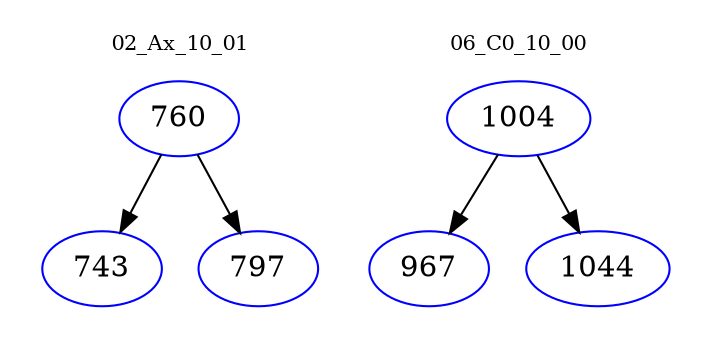 digraph{
subgraph cluster_0 {
color = white
label = "02_Ax_10_01";
fontsize=10;
T0_760 [label="760", color="blue"]
T0_760 -> T0_743 [color="black"]
T0_743 [label="743", color="blue"]
T0_760 -> T0_797 [color="black"]
T0_797 [label="797", color="blue"]
}
subgraph cluster_1 {
color = white
label = "06_C0_10_00";
fontsize=10;
T1_1004 [label="1004", color="blue"]
T1_1004 -> T1_967 [color="black"]
T1_967 [label="967", color="blue"]
T1_1004 -> T1_1044 [color="black"]
T1_1044 [label="1044", color="blue"]
}
}
